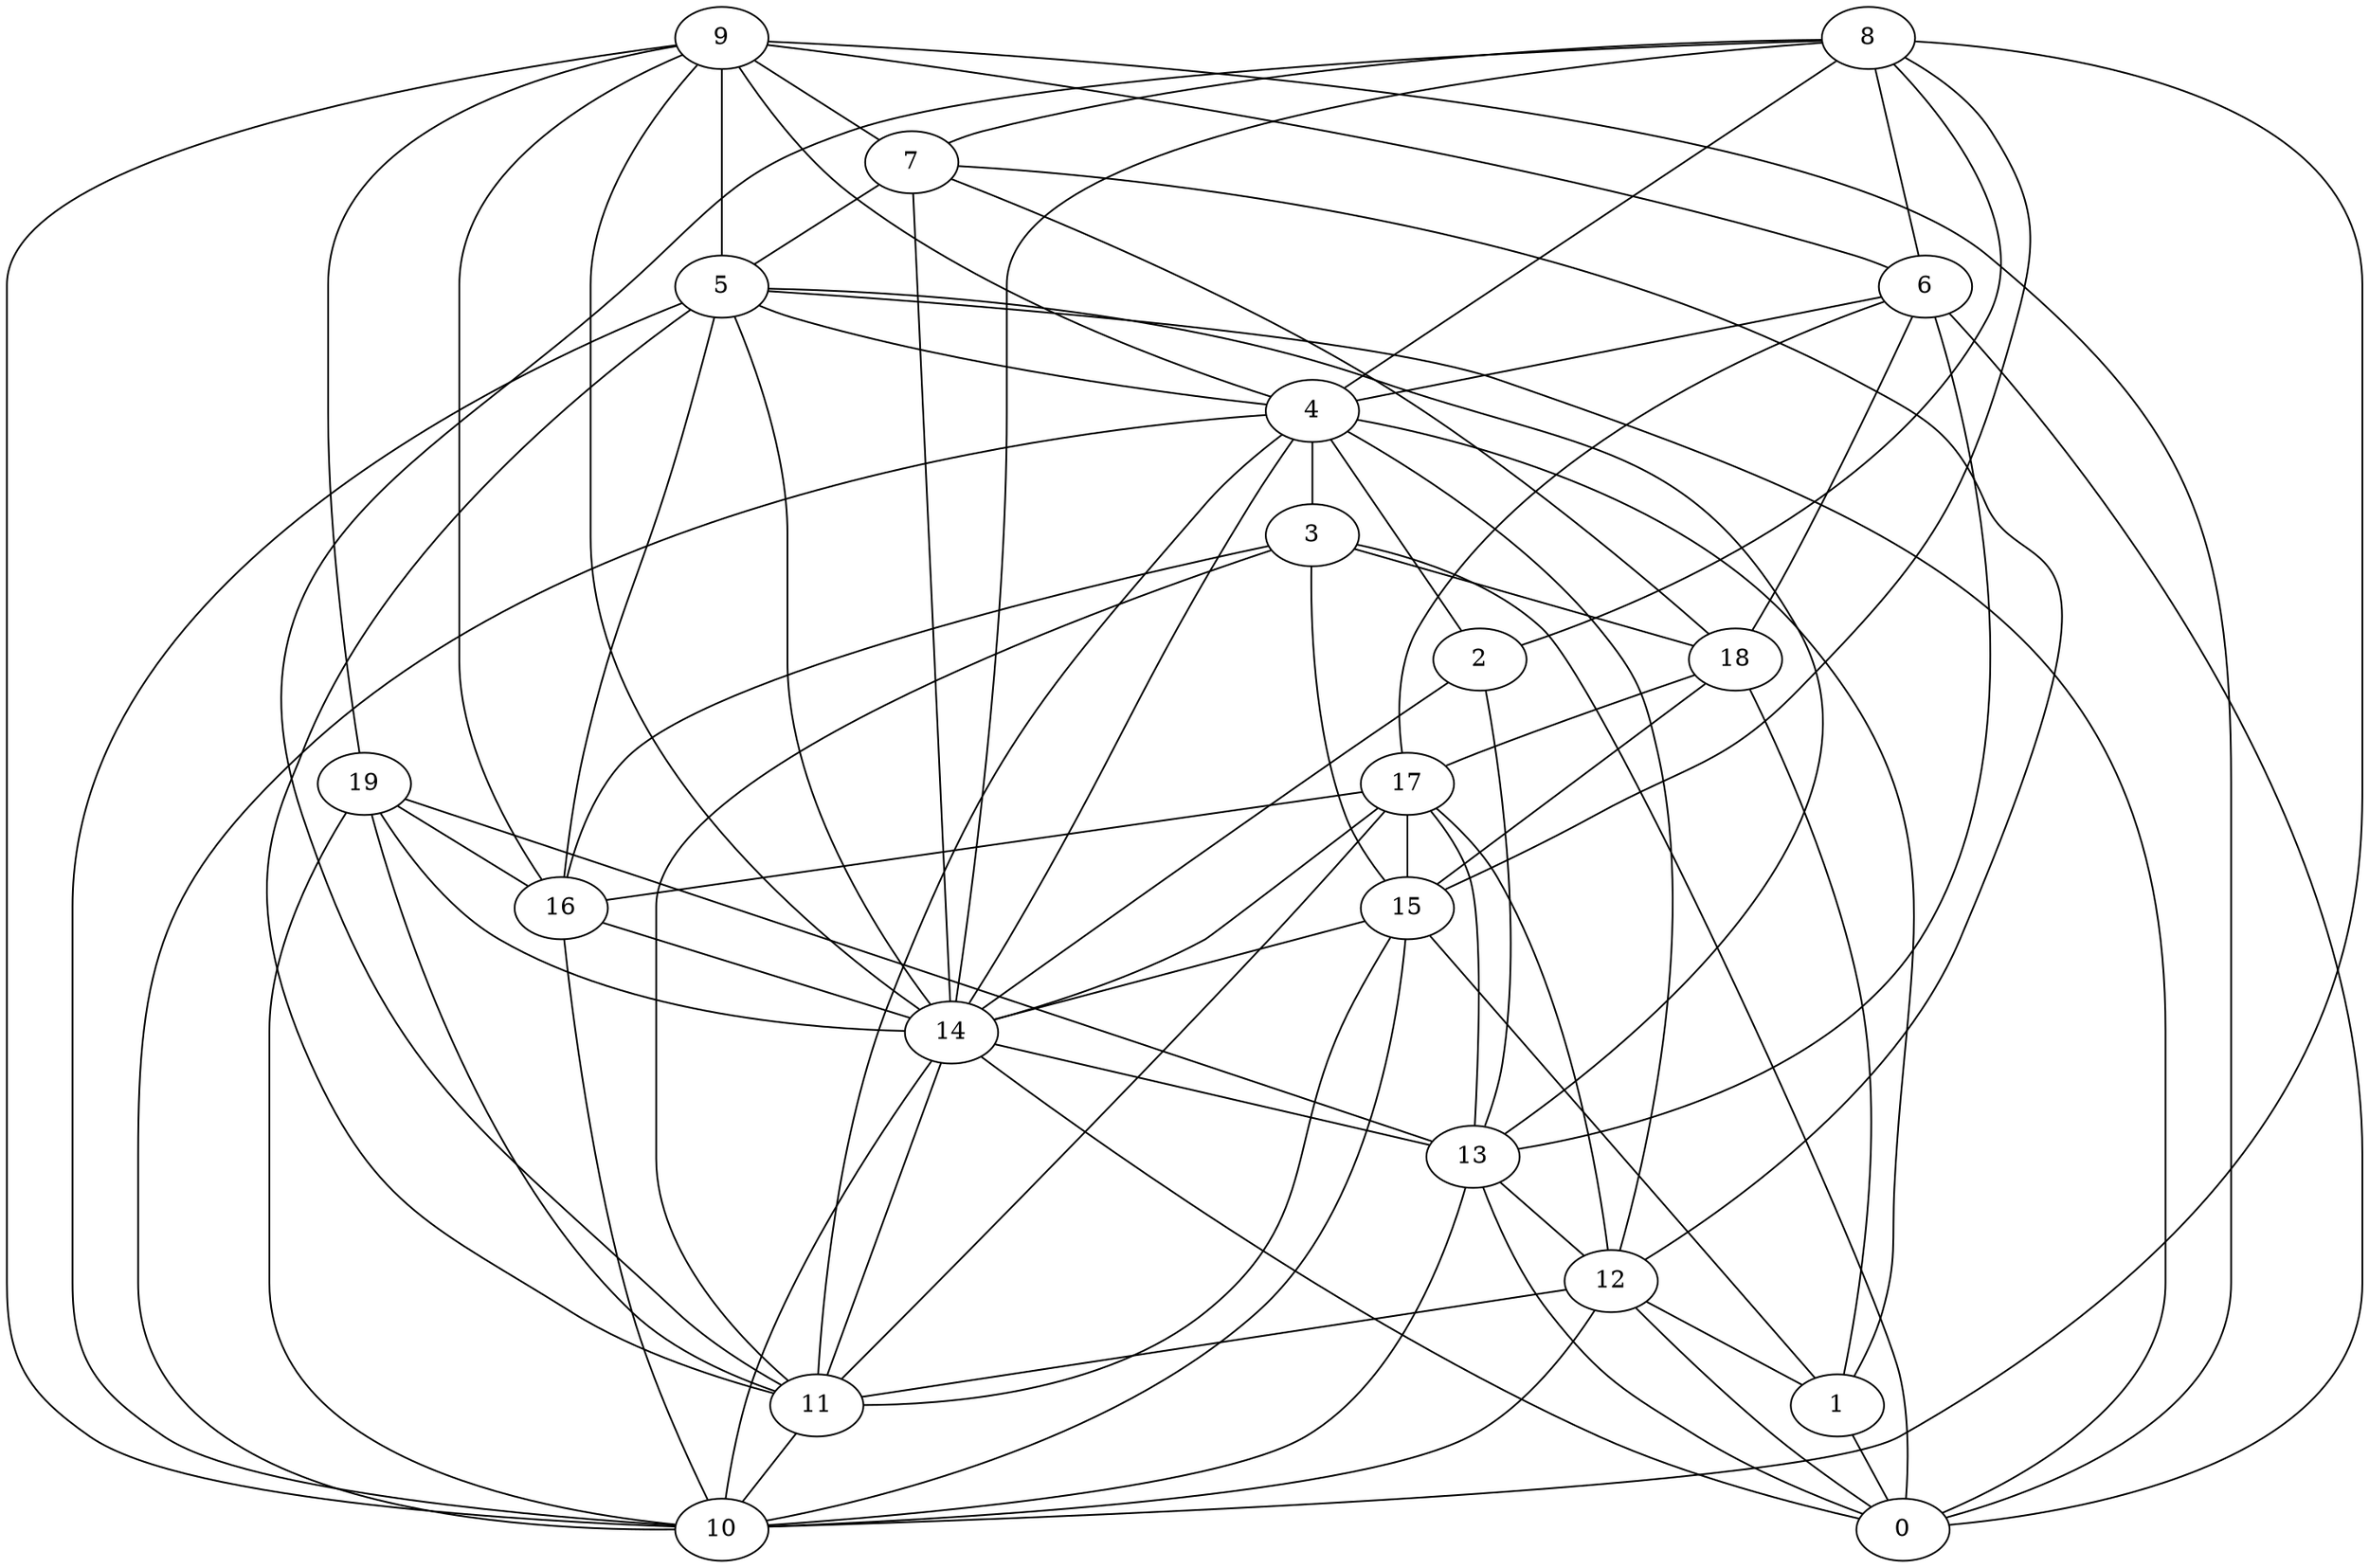 digraph GG_graph {

subgraph G_graph {
edge [color = black]
"5" -> "16" [dir = none]
"5" -> "0" [dir = none]
"6" -> "13" [dir = none]
"6" -> "4" [dir = none]
"6" -> "18" [dir = none]
"6" -> "17" [dir = none]
"19" -> "10" [dir = none]
"19" -> "13" [dir = none]
"19" -> "11" [dir = none]
"8" -> "6" [dir = none]
"8" -> "11" [dir = none]
"8" -> "15" [dir = none]
"9" -> "16" [dir = none]
"9" -> "4" [dir = none]
"9" -> "7" [dir = none]
"9" -> "6" [dir = none]
"18" -> "1" [dir = none]
"16" -> "14" [dir = none]
"3" -> "0" [dir = none]
"3" -> "11" [dir = none]
"14" -> "0" [dir = none]
"14" -> "13" [dir = none]
"15" -> "1" [dir = none]
"13" -> "12" [dir = none]
"2" -> "13" [dir = none]
"4" -> "3" [dir = none]
"4" -> "1" [dir = none]
"4" -> "11" [dir = none]
"4" -> "2" [dir = none]
"12" -> "11" [dir = none]
"12" -> "0" [dir = none]
"12" -> "10" [dir = none]
"7" -> "14" [dir = none]
"7" -> "18" [dir = none]
"17" -> "11" [dir = none]
"17" -> "16" [dir = none]
"17" -> "14" [dir = none]
"17" -> "12" [dir = none]
"16" -> "10" [dir = none]
"8" -> "4" [dir = none]
"5" -> "13" [dir = none]
"8" -> "2" [dir = none]
"7" -> "5" [dir = none]
"2" -> "14" [dir = none]
"15" -> "14" [dir = none]
"15" -> "11" [dir = none]
"14" -> "11" [dir = none]
"4" -> "10" [dir = none]
"11" -> "10" [dir = none]
"19" -> "14" [dir = none]
"3" -> "18" [dir = none]
"13" -> "0" [dir = none]
"3" -> "15" [dir = none]
"5" -> "11" [dir = none]
"9" -> "10" [dir = none]
"9" -> "5" [dir = none]
"15" -> "10" [dir = none]
"19" -> "16" [dir = none]
"6" -> "0" [dir = none]
"17" -> "15" [dir = none]
"9" -> "0" [dir = none]
"5" -> "10" [dir = none]
"7" -> "12" [dir = none]
"13" -> "10" [dir = none]
"8" -> "10" [dir = none]
"18" -> "17" [dir = none]
"3" -> "16" [dir = none]
"14" -> "10" [dir = none]
"4" -> "14" [dir = none]
"18" -> "15" [dir = none]
"8" -> "7" [dir = none]
"5" -> "14" [dir = none]
"8" -> "14" [dir = none]
"4" -> "12" [dir = none]
"12" -> "1" [dir = none]
"9" -> "19" [dir = none]
"5" -> "4" [dir = none]
"1" -> "0" [dir = none]
"17" -> "13" [dir = none]
"9" -> "14" [dir = none]
}

}
